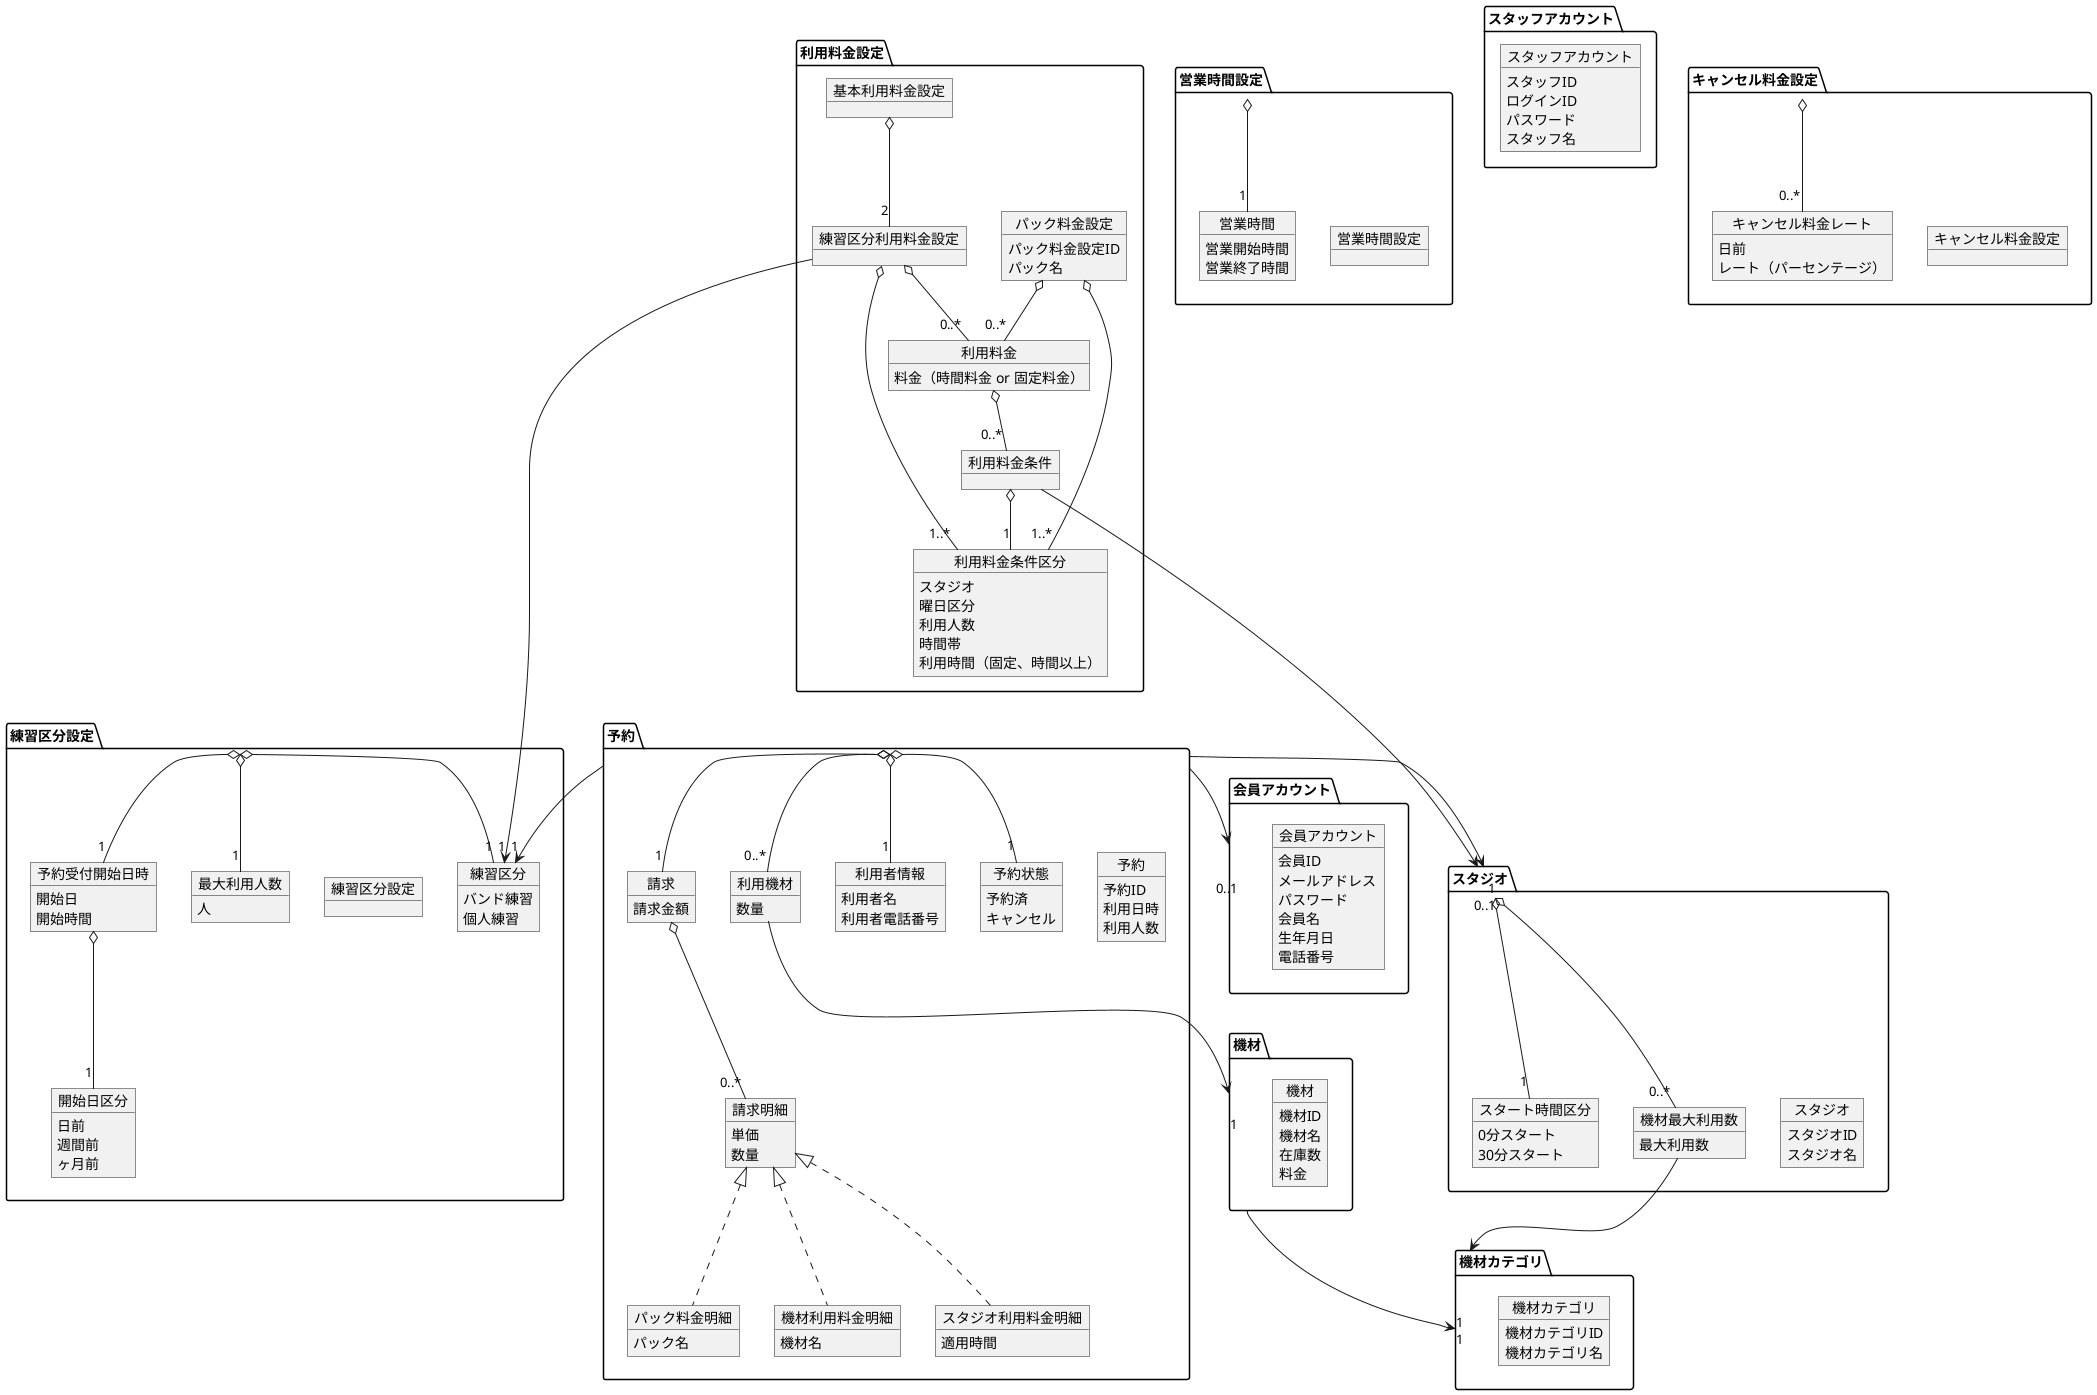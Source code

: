 @startuml DomainModel

package 予約 {
    object 予約 {
        予約ID
        利用日時
        利用人数
    }

    object 予約状態 {
        予約済
        キャンセル
    }

    object 利用者情報 {
        利用者名
        利用者電話番号
    }

    object 利用機材 {
        数量
    }

    object 請求 {
        請求金額
    }

    object 請求明細 {
        単価
        数量
    }

    object スタジオ利用料金明細 {
        適用時間
    }

    object パック料金明細 {
        パック名
    }

    object 機材利用料金明細 {
        機材名
    }
}

package 練習区分設定 {
    object 練習区分設定 {
    }

    object 練習区分 {
        バンド練習
        個人練習
    }

    object 最大利用人数 {
        人
    }

    object 予約受付開始日時 {
        開始日
        開始時間
    }

    object 開始日区分 {
        日前
        週間前
        ヶ月前
    }
}

package スタジオ {
    object スタジオ {
        スタジオID
        スタジオ名
    }

    object 機材最大利用数 {
        最大利用数
    }

    object スタート時間区分 {
        0分スタート
        30分スタート
    }
}

package 機材 {
    object 機材 {
        機材ID
        機材名
        在庫数
        料金
    }
}

package 機材カテゴリ {
    object 機材カテゴリ {
        機材カテゴリID
        機材カテゴリ名
    }
}

package 営業時間設定 {
    object 営業時間設定 {
    }

    object 営業時間 {
        営業開始時間
        営業終了時間
    }
}

package 会員アカウント {
    object 会員アカウント {
        会員ID
        メールアドレス
        パスワード
        会員名
        生年月日
        電話番号
    }
}

package スタッフアカウント {
    object スタッフアカウント {
        スタッフID
        ログインID
        パスワード
        スタッフ名
    }
}

package 利用料金設定 {
    object 基本利用料金設定 {
    }

    object 練習区分利用料金設定 {
    }

    object パック料金設定 {
        パック料金設定ID
        パック名
    }

    object 利用料金 {
        料金（時間料金 or 固定料金）
    }

    object 利用料金条件 {
    }

    object 利用料金条件区分 {
        スタジオ
        曜日区分
        利用人数
        時間帯
        利用時間（固定、時間以上）
    }
}

package キャンセル料金設定 {
    object キャンセル料金設定 {
    }

    object キャンセル料金レート {
        日前
        レート（パーセンテージ）
    }
}

予約 o-- "0..*" 利用機材
予約 o-- "1" 利用者情報
予約 o-- "1" 予約状態
予約 o-- "1" 請求
予約 --> "1" スタジオ
予約 --> "1" 練習区分
予約 --> "0..1" 会員アカウント

請求 o-- "0..*" 請求明細
請求明細 <|.. スタジオ利用料金明細
請求明細 <|.. パック料金明細
請求明細 <|.. 機材利用料金明細

利用機材 --> "1" 機材

スタジオ o-- "1" スタート時間区分
スタジオ o-- "0..*" 機材最大利用数

機材最大利用数 --> "1" 機材カテゴリ

機材 --> "1" 機材カテゴリ

練習区分設定 o-right- "1" 練習区分
練習区分設定 o-- "1" 最大利用人数
練習区分設定 o-- "1" 予約受付開始日時
予約受付開始日時 o-- "1" 開始日区分

営業時間設定 o-- "1" 営業時間

キャンセル料金設定 o-- "0..*" キャンセル料金レート

基本利用料金設定 o-- "2" 練習区分利用料金設定
練習区分利用料金設定 o-- "0..*" 利用料金
練習区分利用料金設定 o-- "1..*" 利用料金条件区分
練習区分利用料金設定 --> "1" 練習区分

パック料金設定 o-- "0..*" 利用料金
パック料金設定 o-- "1..*" 利用料金条件区分

利用料金条件 ----> "0..1" スタジオ
利用料金条件 o-- "1" 利用料金条件区分

利用料金 o-- "0..*" 利用料金条件

@enduml
